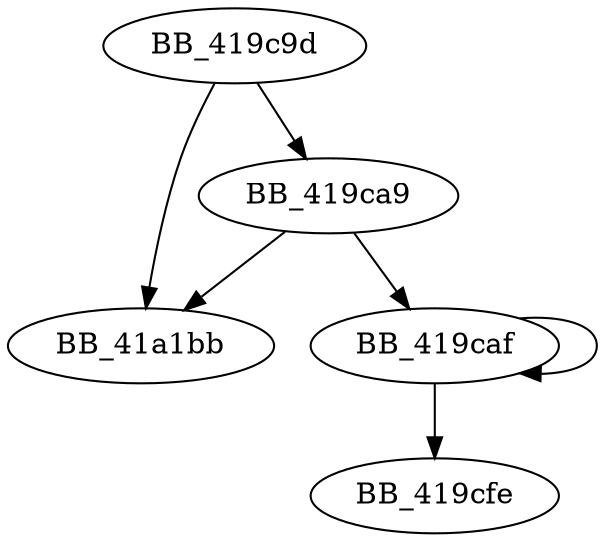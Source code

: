 DiGraph sub_419C9D{
BB_419c9d->BB_419ca9
BB_419c9d->BB_41a1bb
BB_419ca9->BB_419caf
BB_419ca9->BB_41a1bb
BB_419caf->BB_419caf
BB_419caf->BB_419cfe
}
